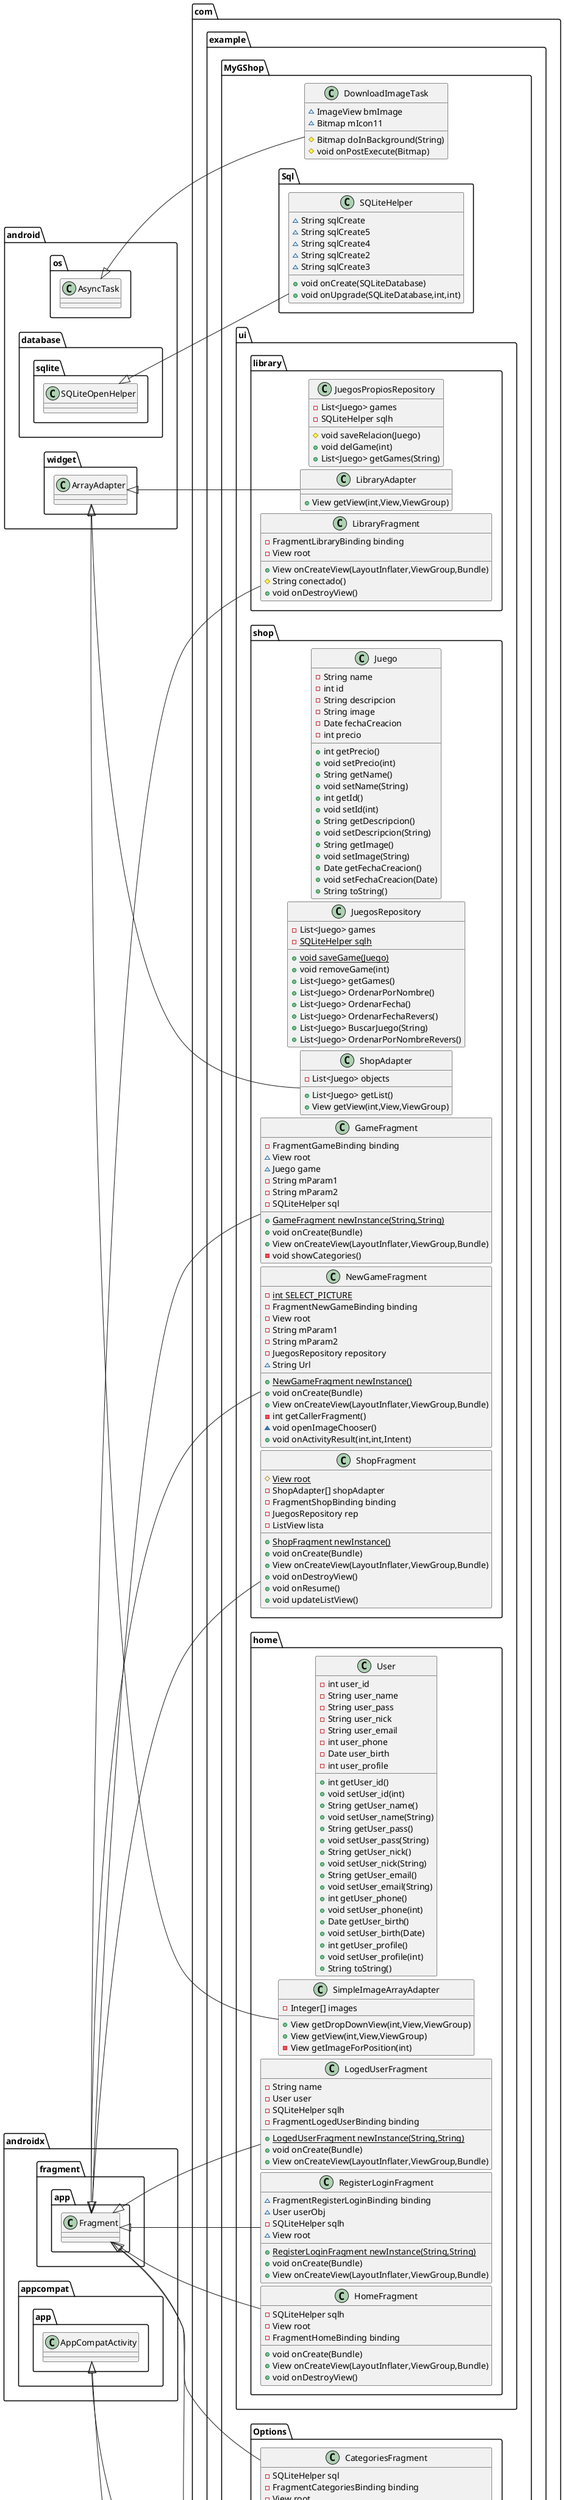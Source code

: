 @startuml

skinparam nodesep 5
left to right direction

class com.example.MyGShop.ui.library.JuegosPropiosRepository {
- List<Juego> games
- SQLiteHelper sqlh
# void saveRelacion(Juego)
+ void delGame(int)
+ List<Juego> getGames(String)
}
class com.example.MyGShop.ui.shop.Juego {
- String name
- int id
- String descripcion
- String image
- Date fechaCreacion
- int precio
+ int getPrecio()
+ void setPrecio(int)
+ String getName()
+ void setName(String)
+ int getId()
+ void setId(int)
+ String getDescripcion()
+ void setDescripcion(String)
+ String getImage()
+ void setImage(String)
+ Date getFechaCreacion()
+ void setFechaCreacion(Date)
+ String toString()
}
class com.example.MyGShop.ui.shop.JuegosRepository {
- List<Juego> games
- {static} SQLiteHelper sqlh
+ {static} void saveGame(Juego)
+ void removeGame(int)
+ List<Juego> getGames()
+ List<Juego> OrdenarPorNombre()
+ List<Juego> OrdenarFecha()
+ List<Juego> OrdenarFechaRevers()
+ List<Juego> BuscarJuego(String)
+ List<Juego> OrdenarPorNombreRevers()
}
class com.example.MyGShop.ui.shop.ShopAdapter {
- List<Juego> objects
+ List<Juego> getList()
+ View getView(int,View,ViewGroup)
}
class com.example.MyGShop.MainActivity {
- AppBarConfiguration mAppBarConfiguration
- ActivityMainBinding binding
# void onCreate(Bundle)
+ boolean onCreateOptionsMenu(Menu)
+ boolean onSupportNavigateUp()
+ void onBackPressed()
}
class com.example.MyGShop.ui.home.User {
- int user_id
- String user_name
- String user_pass
- String user_nick
- String user_email
- int user_phone
- Date user_birth
- int user_profile
+ int getUser_id()
+ void setUser_id(int)
+ String getUser_name()
+ void setUser_name(String)
+ String getUser_pass()
+ void setUser_pass(String)
+ String getUser_nick()
+ void setUser_nick(String)
+ String getUser_email()
+ void setUser_email(String)
+ int getUser_phone()
+ void setUser_phone(int)
+ Date getUser_birth()
+ void setUser_birth(Date)
+ int getUser_profile()
+ void setUser_profile(int)
+ String toString()
}
class com.example.MyGShop.ui.home.HomeFragment {
- SQLiteHelper sqlh
- View root
- FragmentHomeBinding binding
+ void onCreate(Bundle)
+ View onCreateView(LayoutInflater,ViewGroup,Bundle)
+ void onDestroyView()
}
class com.example.MyGShop.ui.home.SimpleImageArrayAdapter {
- Integer[] images
+ View getDropDownView(int,View,ViewGroup)
+ View getView(int,View,ViewGroup)
- View getImageForPosition(int)
}
class com.example.MyGShop.ui.library.LibraryFragment {
- FragmentLibraryBinding binding
- View root
+ View onCreateView(LayoutInflater,ViewGroup,Bundle)
# String conectado()
+ void onDestroyView()
}
class com.example.MyGShop.ui.home.RegisterLoginFragment {
~ FragmentRegisterLoginBinding binding
~ User userObj
- SQLiteHelper sqlh
~ View root
+ {static} RegisterLoginFragment newInstance(String,String)
+ void onCreate(Bundle)
+ View onCreateView(LayoutInflater,ViewGroup,Bundle)
}
class com.example.MyGShop.Sql.SQLiteHelper {
~ String sqlCreate
~ String sqlCreate5
~ String sqlCreate4
~ String sqlCreate2
~ String sqlCreate3
+ void onCreate(SQLiteDatabase)
+ void onUpgrade(SQLiteDatabase,int,int)
}
class com.example.MyGShop.ui.shop.GameFragment {
- FragmentGameBinding binding
~ View root
~ Juego game
- String mParam1
- String mParam2
- SQLiteHelper sql
+ {static} GameFragment newInstance(String,String)
+ void onCreate(Bundle)
+ View onCreateView(LayoutInflater,ViewGroup,Bundle)
- void showCategories()
}
class com.example.MyGShop.DownloadImageTask {
~ ImageView bmImage
~ Bitmap mIcon11
# Bitmap doInBackground(String)
# void onPostExecute(Bitmap)
}
class com.example.MyGShop.Crypt {
- {static} String ALGORITHM
- {static} String KEY
+ {static} String encrypt(String)
+ {static} String decrypt(String)
- {static} Key generateKey()
}
class com.example.MyGShop.ui.shop.NewGameFragment {
- {static} int SELECT_PICTURE
- FragmentNewGameBinding binding
- View root
- String mParam1
- String mParam2
- JuegosRepository repository
~ String Url
+ {static} NewGameFragment newInstance()
+ void onCreate(Bundle)
+ View onCreateView(LayoutInflater,ViewGroup,Bundle)
- int getCallerFragment()
~ void openImageChooser()
+ void onActivityResult(int,int,Intent)
}
class com.example.MyGShop.ui.shop.ShopFragment {
# {static} View root
- ShopAdapter[] shopAdapter
- FragmentShopBinding binding
- JuegosRepository rep
- ListView lista
+ {static} ShopFragment newInstance()
+ void onCreate(Bundle)
+ View onCreateView(LayoutInflater,ViewGroup,Bundle)
+ void onDestroyView()
+ void onResume()
+ void updateListView()
}
class com.example.MyGShop.SplashActivity {
- {static} int SPLASH_TIME_OUT
~ ImageView image
~ TextView name
~ Animation topAnimantion
# void onCreate(Bundle)
}
class com.example.MyGShop.ui.library.LibraryAdapter {
+ View getView(int,View,ViewGroup)
}
class com.example.MyGShop.ui.home.LogedUserFragment {
- String name
- User user
- SQLiteHelper sqlh
- FragmentLogedUserBinding binding
+ {static} LogedUserFragment newInstance(String,String)
+ void onCreate(Bundle)
+ View onCreateView(LayoutInflater,ViewGroup,Bundle)
}
class com.example.MyGShop.Options.CategoriesFragment {
- SQLiteHelper sql
- FragmentCategoriesBinding binding
- View root
+ {static} CategoriesFragment newInstance(String,String)
+ void onCreate(Bundle)
+ View onCreateView(LayoutInflater,ViewGroup,Bundle)
+ void BuscarTabla()
+ void ActualizarTabla()
}
class com.example.MyGShop.Options.SettingsFragment {
+ {static} SettingsFragment newInstance(String,String)
+ void onCreate(Bundle)
+ View onCreateView(LayoutInflater,ViewGroup,Bundle)
}


android.widget.ArrayAdapter <|-- com.example.MyGShop.ui.shop.ShopAdapter
androidx.appcompat.app.AppCompatActivity <|-- com.example.MyGShop.MainActivity
androidx.fragment.app.Fragment <|-- com.example.MyGShop.ui.home.HomeFragment
android.widget.ArrayAdapter <|-- com.example.MyGShop.ui.home.SimpleImageArrayAdapter
androidx.fragment.app.Fragment <|-- com.example.MyGShop.ui.library.LibraryFragment
androidx.fragment.app.Fragment <|-- com.example.MyGShop.ui.home.RegisterLoginFragment
android.database.sqlite.SQLiteOpenHelper <|-- com.example.MyGShop.Sql.SQLiteHelper
androidx.fragment.app.Fragment <|-- com.example.MyGShop.ui.shop.GameFragment
android.os.AsyncTask <|-- com.example.MyGShop.DownloadImageTask
androidx.fragment.app.Fragment <|-- com.example.MyGShop.ui.shop.NewGameFragment
androidx.fragment.app.Fragment <|-- com.example.MyGShop.ui.shop.ShopFragment
androidx.appcompat.app.AppCompatActivity <|-- com.example.MyGShop.SplashActivity
android.widget.ArrayAdapter <|-- com.example.MyGShop.ui.library.LibraryAdapter
androidx.fragment.app.Fragment <|-- com.example.MyGShop.ui.home.LogedUserFragment
androidx.fragment.app.Fragment <|-- com.example.MyGShop.Options.CategoriesFragment
androidx.fragment.app.Fragment <|-- com.example.MyGShop.Options.SettingsFragment
@enduml